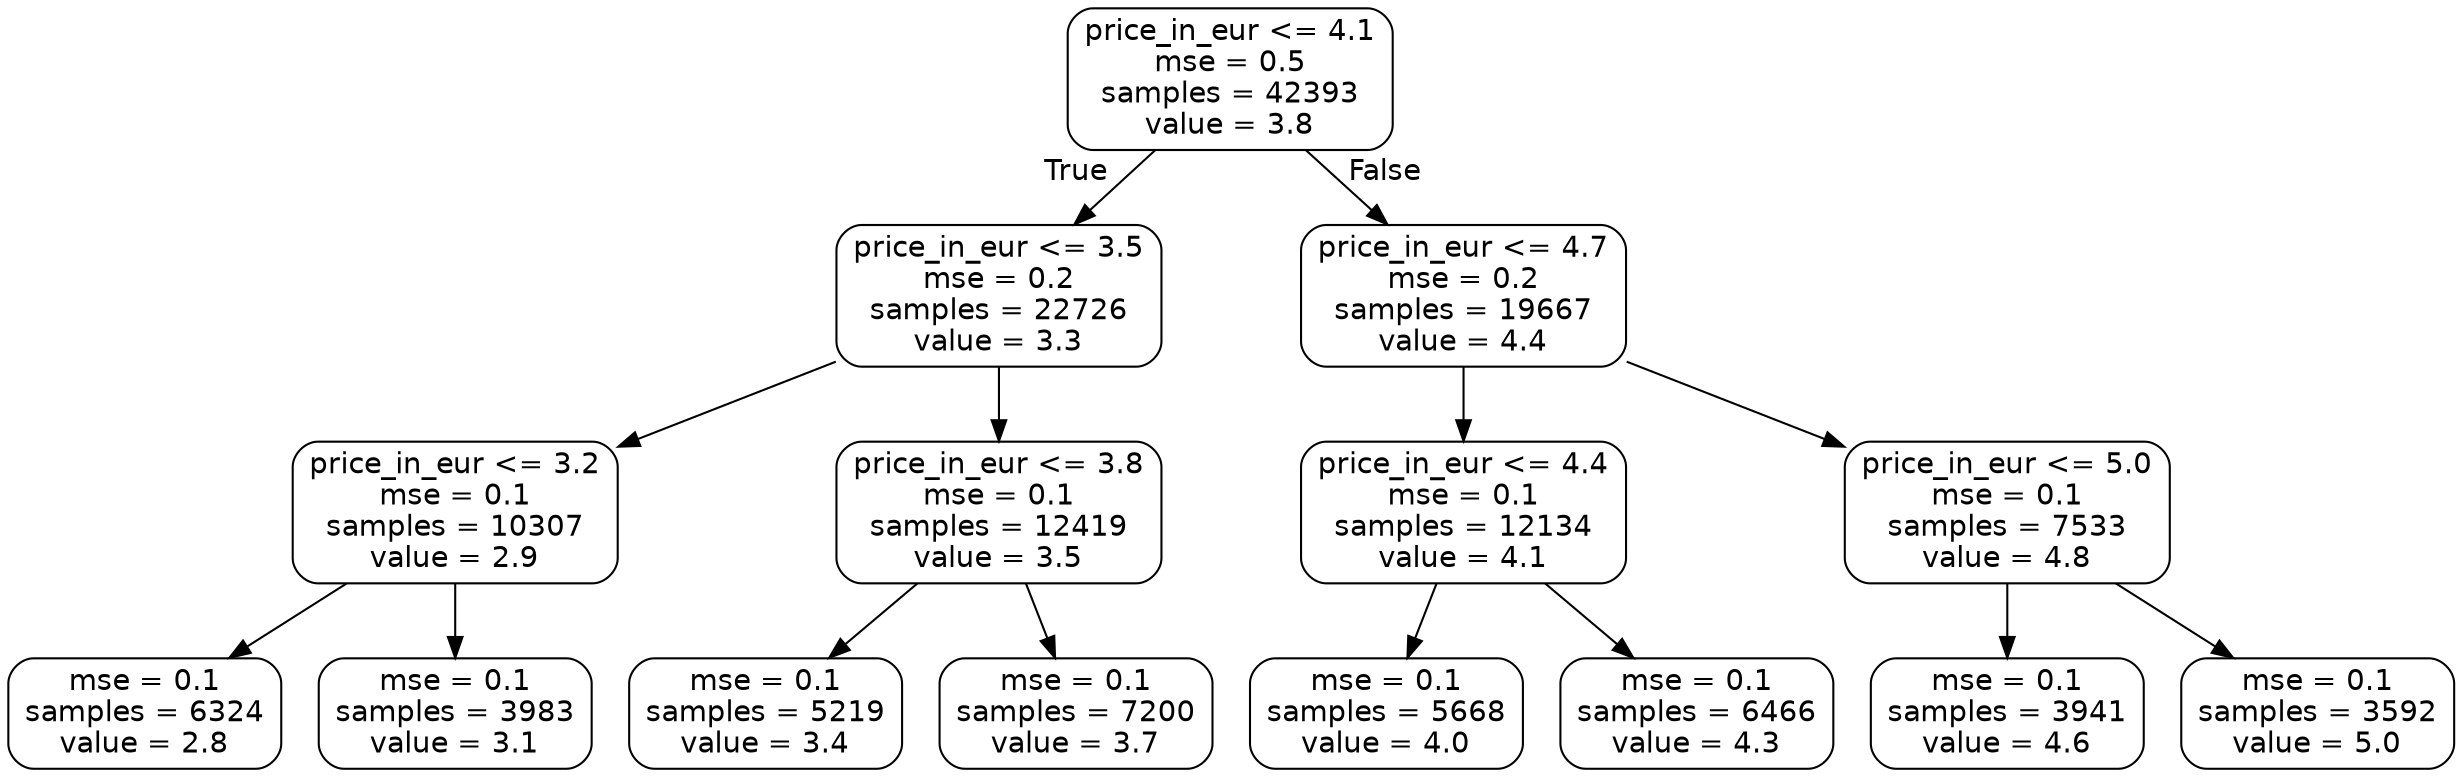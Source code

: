 digraph Tree {
node [shape=box, style="rounded", color="black", fontname=helvetica] ;
edge [fontname=helvetica] ;
0 [label="price_in_eur <= 4.1\nmse = 0.5\nsamples = 42393\nvalue = 3.8"] ;
1 [label="price_in_eur <= 3.5\nmse = 0.2\nsamples = 22726\nvalue = 3.3"] ;
0 -> 1 [labeldistance=2.5, labelangle=45, headlabel="True"] ;
2 [label="price_in_eur <= 3.2\nmse = 0.1\nsamples = 10307\nvalue = 2.9"] ;
1 -> 2 ;
3 [label="mse = 0.1\nsamples = 6324\nvalue = 2.8"] ;
2 -> 3 ;
4 [label="mse = 0.1\nsamples = 3983\nvalue = 3.1"] ;
2 -> 4 ;
5 [label="price_in_eur <= 3.8\nmse = 0.1\nsamples = 12419\nvalue = 3.5"] ;
1 -> 5 ;
6 [label="mse = 0.1\nsamples = 5219\nvalue = 3.4"] ;
5 -> 6 ;
7 [label="mse = 0.1\nsamples = 7200\nvalue = 3.7"] ;
5 -> 7 ;
8 [label="price_in_eur <= 4.7\nmse = 0.2\nsamples = 19667\nvalue = 4.4"] ;
0 -> 8 [labeldistance=2.5, labelangle=-45, headlabel="False"] ;
9 [label="price_in_eur <= 4.4\nmse = 0.1\nsamples = 12134\nvalue = 4.1"] ;
8 -> 9 ;
10 [label="mse = 0.1\nsamples = 5668\nvalue = 4.0"] ;
9 -> 10 ;
11 [label="mse = 0.1\nsamples = 6466\nvalue = 4.3"] ;
9 -> 11 ;
12 [label="price_in_eur <= 5.0\nmse = 0.1\nsamples = 7533\nvalue = 4.8"] ;
8 -> 12 ;
13 [label="mse = 0.1\nsamples = 3941\nvalue = 4.6"] ;
12 -> 13 ;
14 [label="mse = 0.1\nsamples = 3592\nvalue = 5.0"] ;
12 -> 14 ;
}